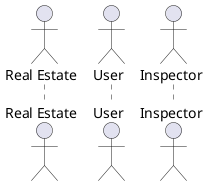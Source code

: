 @startuml actors

actor "Real Estate" as prop
actor "User" as user
actor "Inspector" as verif

@enduml